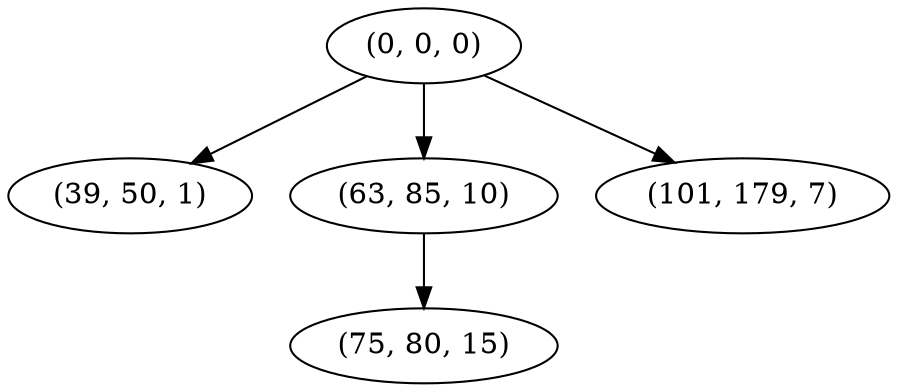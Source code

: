 digraph tree {
    "(0, 0, 0)";
    "(39, 50, 1)";
    "(63, 85, 10)";
    "(75, 80, 15)";
    "(101, 179, 7)";
    "(0, 0, 0)" -> "(39, 50, 1)";
    "(0, 0, 0)" -> "(63, 85, 10)";
    "(0, 0, 0)" -> "(101, 179, 7)";
    "(63, 85, 10)" -> "(75, 80, 15)";
}
